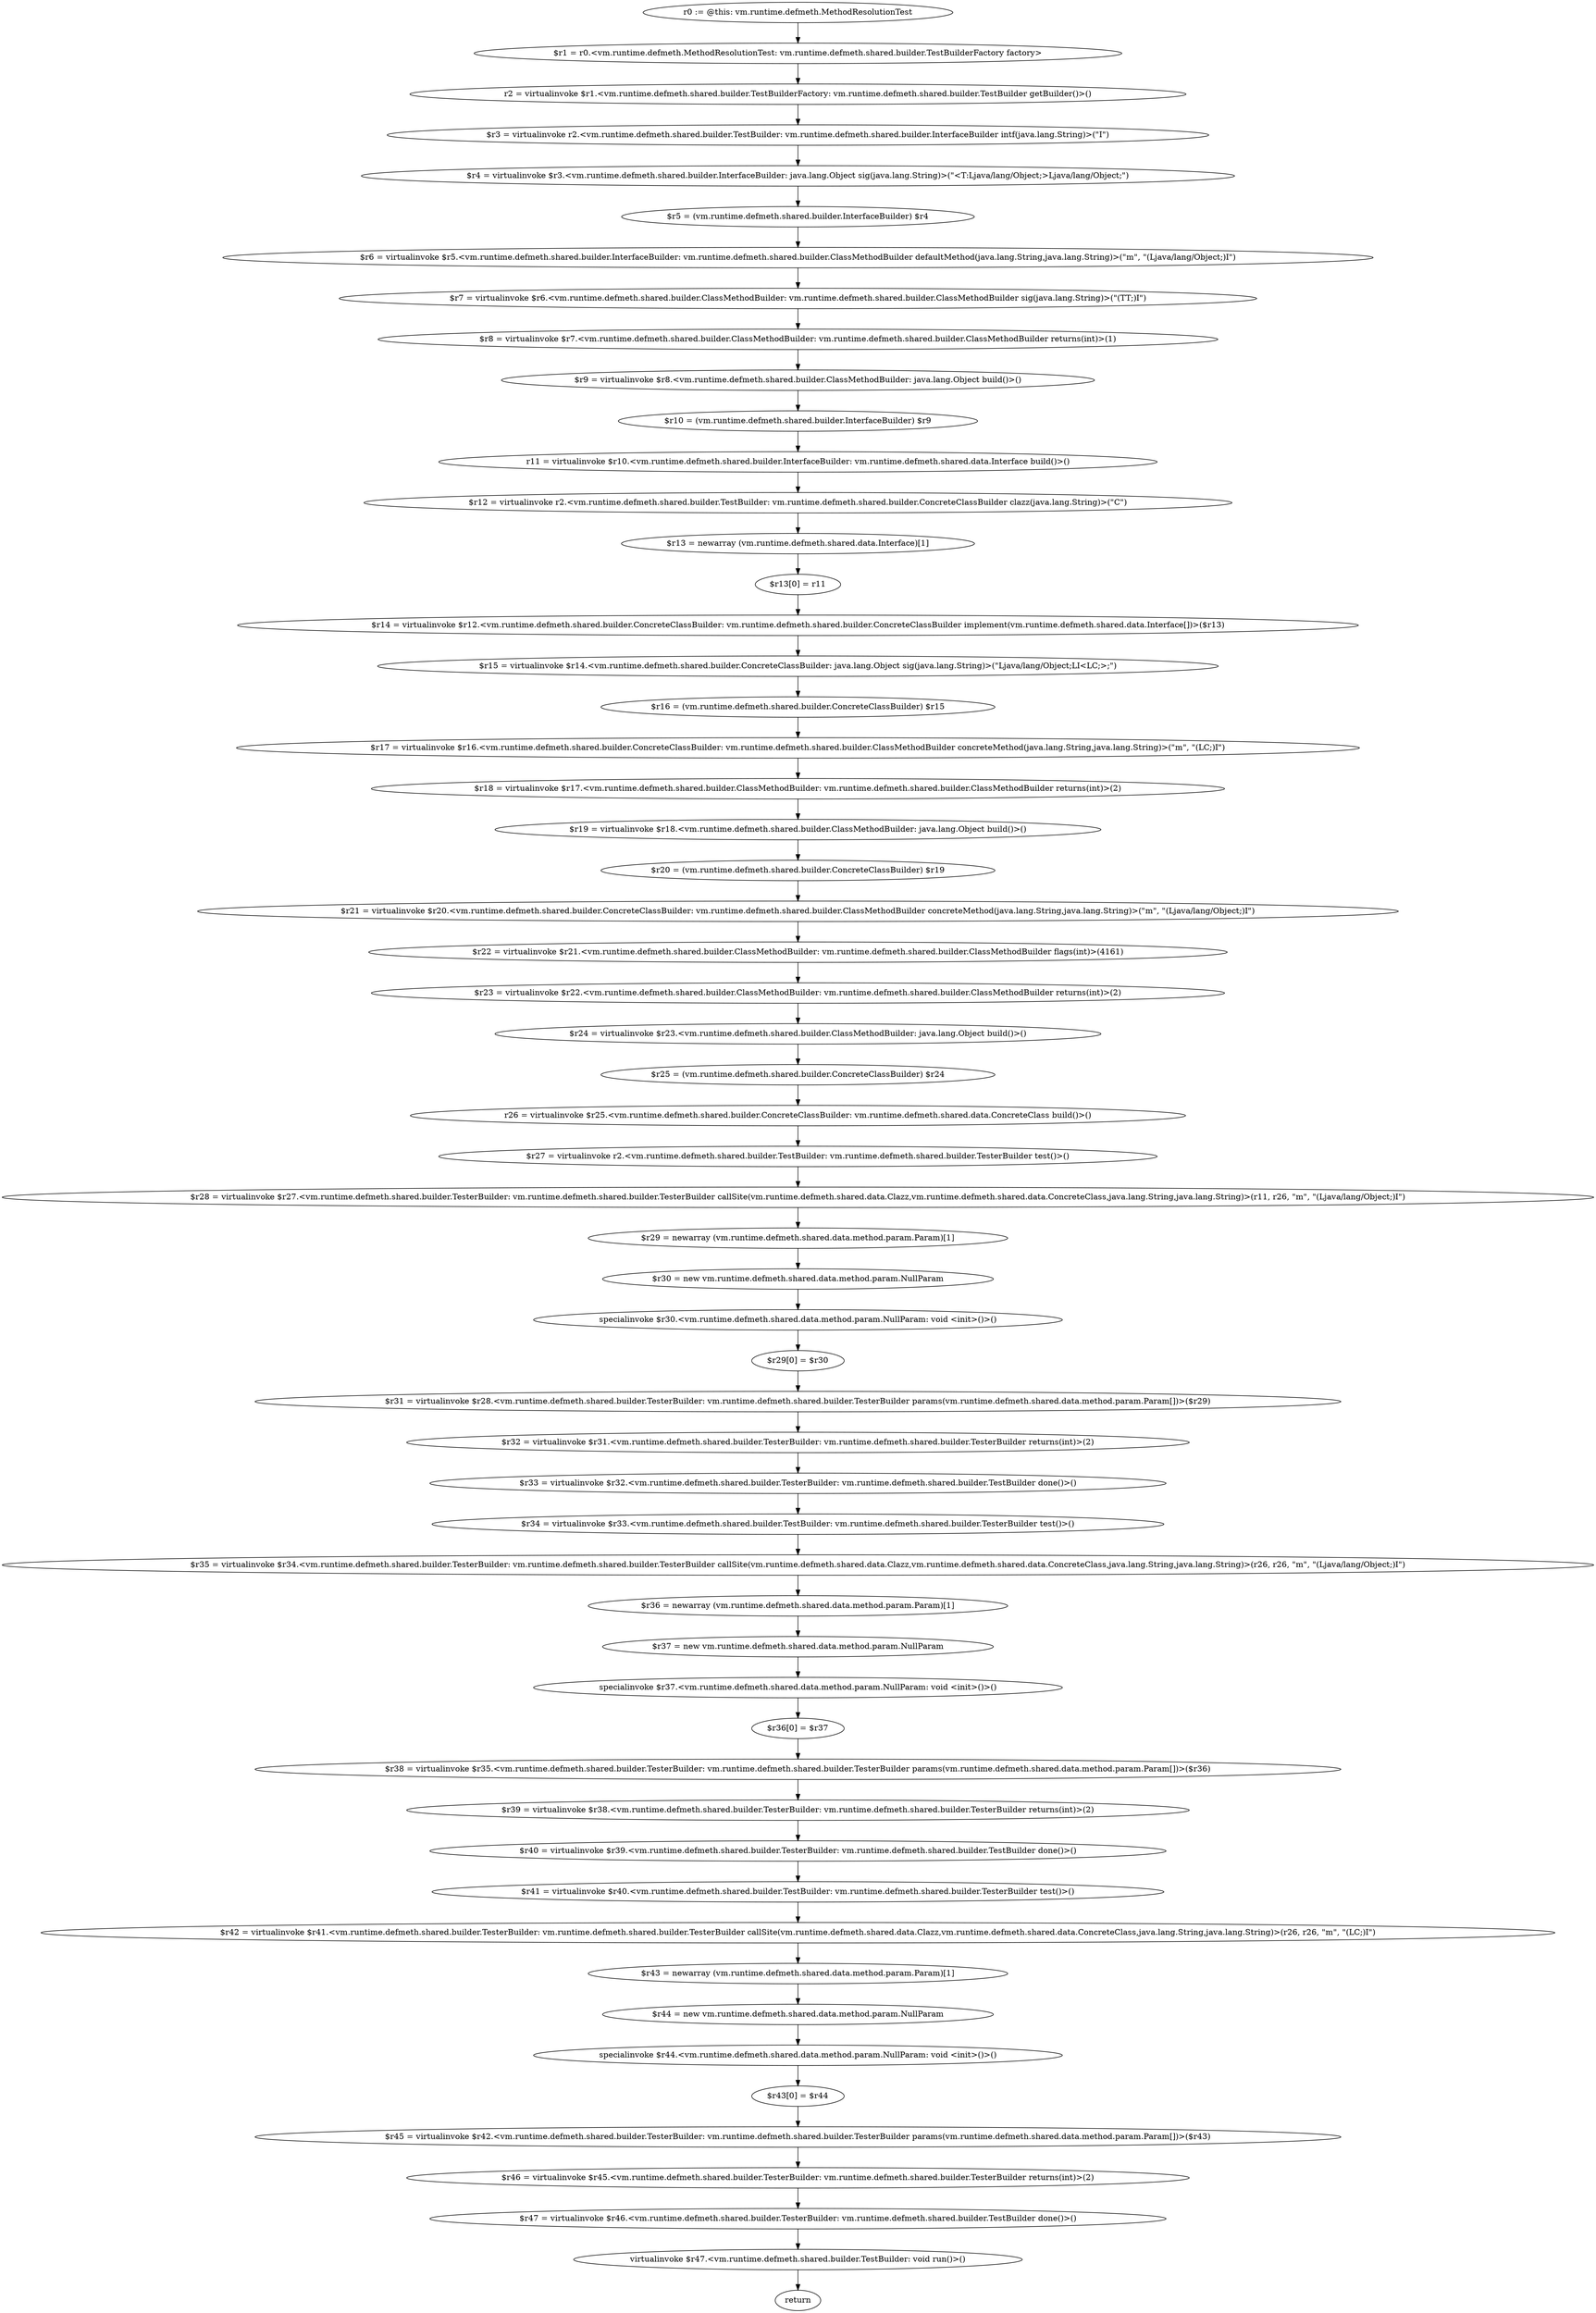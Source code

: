 digraph "unitGraph" {
    "r0 := @this: vm.runtime.defmeth.MethodResolutionTest"
    "$r1 = r0.<vm.runtime.defmeth.MethodResolutionTest: vm.runtime.defmeth.shared.builder.TestBuilderFactory factory>"
    "r2 = virtualinvoke $r1.<vm.runtime.defmeth.shared.builder.TestBuilderFactory: vm.runtime.defmeth.shared.builder.TestBuilder getBuilder()>()"
    "$r3 = virtualinvoke r2.<vm.runtime.defmeth.shared.builder.TestBuilder: vm.runtime.defmeth.shared.builder.InterfaceBuilder intf(java.lang.String)>(\"I\")"
    "$r4 = virtualinvoke $r3.<vm.runtime.defmeth.shared.builder.InterfaceBuilder: java.lang.Object sig(java.lang.String)>(\"<T:Ljava/lang/Object;>Ljava/lang/Object;\")"
    "$r5 = (vm.runtime.defmeth.shared.builder.InterfaceBuilder) $r4"
    "$r6 = virtualinvoke $r5.<vm.runtime.defmeth.shared.builder.InterfaceBuilder: vm.runtime.defmeth.shared.builder.ClassMethodBuilder defaultMethod(java.lang.String,java.lang.String)>(\"m\", \"(Ljava/lang/Object;)I\")"
    "$r7 = virtualinvoke $r6.<vm.runtime.defmeth.shared.builder.ClassMethodBuilder: vm.runtime.defmeth.shared.builder.ClassMethodBuilder sig(java.lang.String)>(\"(TT;)I\")"
    "$r8 = virtualinvoke $r7.<vm.runtime.defmeth.shared.builder.ClassMethodBuilder: vm.runtime.defmeth.shared.builder.ClassMethodBuilder returns(int)>(1)"
    "$r9 = virtualinvoke $r8.<vm.runtime.defmeth.shared.builder.ClassMethodBuilder: java.lang.Object build()>()"
    "$r10 = (vm.runtime.defmeth.shared.builder.InterfaceBuilder) $r9"
    "r11 = virtualinvoke $r10.<vm.runtime.defmeth.shared.builder.InterfaceBuilder: vm.runtime.defmeth.shared.data.Interface build()>()"
    "$r12 = virtualinvoke r2.<vm.runtime.defmeth.shared.builder.TestBuilder: vm.runtime.defmeth.shared.builder.ConcreteClassBuilder clazz(java.lang.String)>(\"C\")"
    "$r13 = newarray (vm.runtime.defmeth.shared.data.Interface)[1]"
    "$r13[0] = r11"
    "$r14 = virtualinvoke $r12.<vm.runtime.defmeth.shared.builder.ConcreteClassBuilder: vm.runtime.defmeth.shared.builder.ConcreteClassBuilder implement(vm.runtime.defmeth.shared.data.Interface[])>($r13)"
    "$r15 = virtualinvoke $r14.<vm.runtime.defmeth.shared.builder.ConcreteClassBuilder: java.lang.Object sig(java.lang.String)>(\"Ljava/lang/Object;LI<LC;>;\")"
    "$r16 = (vm.runtime.defmeth.shared.builder.ConcreteClassBuilder) $r15"
    "$r17 = virtualinvoke $r16.<vm.runtime.defmeth.shared.builder.ConcreteClassBuilder: vm.runtime.defmeth.shared.builder.ClassMethodBuilder concreteMethod(java.lang.String,java.lang.String)>(\"m\", \"(LC;)I\")"
    "$r18 = virtualinvoke $r17.<vm.runtime.defmeth.shared.builder.ClassMethodBuilder: vm.runtime.defmeth.shared.builder.ClassMethodBuilder returns(int)>(2)"
    "$r19 = virtualinvoke $r18.<vm.runtime.defmeth.shared.builder.ClassMethodBuilder: java.lang.Object build()>()"
    "$r20 = (vm.runtime.defmeth.shared.builder.ConcreteClassBuilder) $r19"
    "$r21 = virtualinvoke $r20.<vm.runtime.defmeth.shared.builder.ConcreteClassBuilder: vm.runtime.defmeth.shared.builder.ClassMethodBuilder concreteMethod(java.lang.String,java.lang.String)>(\"m\", \"(Ljava/lang/Object;)I\")"
    "$r22 = virtualinvoke $r21.<vm.runtime.defmeth.shared.builder.ClassMethodBuilder: vm.runtime.defmeth.shared.builder.ClassMethodBuilder flags(int)>(4161)"
    "$r23 = virtualinvoke $r22.<vm.runtime.defmeth.shared.builder.ClassMethodBuilder: vm.runtime.defmeth.shared.builder.ClassMethodBuilder returns(int)>(2)"
    "$r24 = virtualinvoke $r23.<vm.runtime.defmeth.shared.builder.ClassMethodBuilder: java.lang.Object build()>()"
    "$r25 = (vm.runtime.defmeth.shared.builder.ConcreteClassBuilder) $r24"
    "r26 = virtualinvoke $r25.<vm.runtime.defmeth.shared.builder.ConcreteClassBuilder: vm.runtime.defmeth.shared.data.ConcreteClass build()>()"
    "$r27 = virtualinvoke r2.<vm.runtime.defmeth.shared.builder.TestBuilder: vm.runtime.defmeth.shared.builder.TesterBuilder test()>()"
    "$r28 = virtualinvoke $r27.<vm.runtime.defmeth.shared.builder.TesterBuilder: vm.runtime.defmeth.shared.builder.TesterBuilder callSite(vm.runtime.defmeth.shared.data.Clazz,vm.runtime.defmeth.shared.data.ConcreteClass,java.lang.String,java.lang.String)>(r11, r26, \"m\", \"(Ljava/lang/Object;)I\")"
    "$r29 = newarray (vm.runtime.defmeth.shared.data.method.param.Param)[1]"
    "$r30 = new vm.runtime.defmeth.shared.data.method.param.NullParam"
    "specialinvoke $r30.<vm.runtime.defmeth.shared.data.method.param.NullParam: void <init>()>()"
    "$r29[0] = $r30"
    "$r31 = virtualinvoke $r28.<vm.runtime.defmeth.shared.builder.TesterBuilder: vm.runtime.defmeth.shared.builder.TesterBuilder params(vm.runtime.defmeth.shared.data.method.param.Param[])>($r29)"
    "$r32 = virtualinvoke $r31.<vm.runtime.defmeth.shared.builder.TesterBuilder: vm.runtime.defmeth.shared.builder.TesterBuilder returns(int)>(2)"
    "$r33 = virtualinvoke $r32.<vm.runtime.defmeth.shared.builder.TesterBuilder: vm.runtime.defmeth.shared.builder.TestBuilder done()>()"
    "$r34 = virtualinvoke $r33.<vm.runtime.defmeth.shared.builder.TestBuilder: vm.runtime.defmeth.shared.builder.TesterBuilder test()>()"
    "$r35 = virtualinvoke $r34.<vm.runtime.defmeth.shared.builder.TesterBuilder: vm.runtime.defmeth.shared.builder.TesterBuilder callSite(vm.runtime.defmeth.shared.data.Clazz,vm.runtime.defmeth.shared.data.ConcreteClass,java.lang.String,java.lang.String)>(r26, r26, \"m\", \"(Ljava/lang/Object;)I\")"
    "$r36 = newarray (vm.runtime.defmeth.shared.data.method.param.Param)[1]"
    "$r37 = new vm.runtime.defmeth.shared.data.method.param.NullParam"
    "specialinvoke $r37.<vm.runtime.defmeth.shared.data.method.param.NullParam: void <init>()>()"
    "$r36[0] = $r37"
    "$r38 = virtualinvoke $r35.<vm.runtime.defmeth.shared.builder.TesterBuilder: vm.runtime.defmeth.shared.builder.TesterBuilder params(vm.runtime.defmeth.shared.data.method.param.Param[])>($r36)"
    "$r39 = virtualinvoke $r38.<vm.runtime.defmeth.shared.builder.TesterBuilder: vm.runtime.defmeth.shared.builder.TesterBuilder returns(int)>(2)"
    "$r40 = virtualinvoke $r39.<vm.runtime.defmeth.shared.builder.TesterBuilder: vm.runtime.defmeth.shared.builder.TestBuilder done()>()"
    "$r41 = virtualinvoke $r40.<vm.runtime.defmeth.shared.builder.TestBuilder: vm.runtime.defmeth.shared.builder.TesterBuilder test()>()"
    "$r42 = virtualinvoke $r41.<vm.runtime.defmeth.shared.builder.TesterBuilder: vm.runtime.defmeth.shared.builder.TesterBuilder callSite(vm.runtime.defmeth.shared.data.Clazz,vm.runtime.defmeth.shared.data.ConcreteClass,java.lang.String,java.lang.String)>(r26, r26, \"m\", \"(LC;)I\")"
    "$r43 = newarray (vm.runtime.defmeth.shared.data.method.param.Param)[1]"
    "$r44 = new vm.runtime.defmeth.shared.data.method.param.NullParam"
    "specialinvoke $r44.<vm.runtime.defmeth.shared.data.method.param.NullParam: void <init>()>()"
    "$r43[0] = $r44"
    "$r45 = virtualinvoke $r42.<vm.runtime.defmeth.shared.builder.TesterBuilder: vm.runtime.defmeth.shared.builder.TesterBuilder params(vm.runtime.defmeth.shared.data.method.param.Param[])>($r43)"
    "$r46 = virtualinvoke $r45.<vm.runtime.defmeth.shared.builder.TesterBuilder: vm.runtime.defmeth.shared.builder.TesterBuilder returns(int)>(2)"
    "$r47 = virtualinvoke $r46.<vm.runtime.defmeth.shared.builder.TesterBuilder: vm.runtime.defmeth.shared.builder.TestBuilder done()>()"
    "virtualinvoke $r47.<vm.runtime.defmeth.shared.builder.TestBuilder: void run()>()"
    "return"
    "r0 := @this: vm.runtime.defmeth.MethodResolutionTest"->"$r1 = r0.<vm.runtime.defmeth.MethodResolutionTest: vm.runtime.defmeth.shared.builder.TestBuilderFactory factory>";
    "$r1 = r0.<vm.runtime.defmeth.MethodResolutionTest: vm.runtime.defmeth.shared.builder.TestBuilderFactory factory>"->"r2 = virtualinvoke $r1.<vm.runtime.defmeth.shared.builder.TestBuilderFactory: vm.runtime.defmeth.shared.builder.TestBuilder getBuilder()>()";
    "r2 = virtualinvoke $r1.<vm.runtime.defmeth.shared.builder.TestBuilderFactory: vm.runtime.defmeth.shared.builder.TestBuilder getBuilder()>()"->"$r3 = virtualinvoke r2.<vm.runtime.defmeth.shared.builder.TestBuilder: vm.runtime.defmeth.shared.builder.InterfaceBuilder intf(java.lang.String)>(\"I\")";
    "$r3 = virtualinvoke r2.<vm.runtime.defmeth.shared.builder.TestBuilder: vm.runtime.defmeth.shared.builder.InterfaceBuilder intf(java.lang.String)>(\"I\")"->"$r4 = virtualinvoke $r3.<vm.runtime.defmeth.shared.builder.InterfaceBuilder: java.lang.Object sig(java.lang.String)>(\"<T:Ljava/lang/Object;>Ljava/lang/Object;\")";
    "$r4 = virtualinvoke $r3.<vm.runtime.defmeth.shared.builder.InterfaceBuilder: java.lang.Object sig(java.lang.String)>(\"<T:Ljava/lang/Object;>Ljava/lang/Object;\")"->"$r5 = (vm.runtime.defmeth.shared.builder.InterfaceBuilder) $r4";
    "$r5 = (vm.runtime.defmeth.shared.builder.InterfaceBuilder) $r4"->"$r6 = virtualinvoke $r5.<vm.runtime.defmeth.shared.builder.InterfaceBuilder: vm.runtime.defmeth.shared.builder.ClassMethodBuilder defaultMethod(java.lang.String,java.lang.String)>(\"m\", \"(Ljava/lang/Object;)I\")";
    "$r6 = virtualinvoke $r5.<vm.runtime.defmeth.shared.builder.InterfaceBuilder: vm.runtime.defmeth.shared.builder.ClassMethodBuilder defaultMethod(java.lang.String,java.lang.String)>(\"m\", \"(Ljava/lang/Object;)I\")"->"$r7 = virtualinvoke $r6.<vm.runtime.defmeth.shared.builder.ClassMethodBuilder: vm.runtime.defmeth.shared.builder.ClassMethodBuilder sig(java.lang.String)>(\"(TT;)I\")";
    "$r7 = virtualinvoke $r6.<vm.runtime.defmeth.shared.builder.ClassMethodBuilder: vm.runtime.defmeth.shared.builder.ClassMethodBuilder sig(java.lang.String)>(\"(TT;)I\")"->"$r8 = virtualinvoke $r7.<vm.runtime.defmeth.shared.builder.ClassMethodBuilder: vm.runtime.defmeth.shared.builder.ClassMethodBuilder returns(int)>(1)";
    "$r8 = virtualinvoke $r7.<vm.runtime.defmeth.shared.builder.ClassMethodBuilder: vm.runtime.defmeth.shared.builder.ClassMethodBuilder returns(int)>(1)"->"$r9 = virtualinvoke $r8.<vm.runtime.defmeth.shared.builder.ClassMethodBuilder: java.lang.Object build()>()";
    "$r9 = virtualinvoke $r8.<vm.runtime.defmeth.shared.builder.ClassMethodBuilder: java.lang.Object build()>()"->"$r10 = (vm.runtime.defmeth.shared.builder.InterfaceBuilder) $r9";
    "$r10 = (vm.runtime.defmeth.shared.builder.InterfaceBuilder) $r9"->"r11 = virtualinvoke $r10.<vm.runtime.defmeth.shared.builder.InterfaceBuilder: vm.runtime.defmeth.shared.data.Interface build()>()";
    "r11 = virtualinvoke $r10.<vm.runtime.defmeth.shared.builder.InterfaceBuilder: vm.runtime.defmeth.shared.data.Interface build()>()"->"$r12 = virtualinvoke r2.<vm.runtime.defmeth.shared.builder.TestBuilder: vm.runtime.defmeth.shared.builder.ConcreteClassBuilder clazz(java.lang.String)>(\"C\")";
    "$r12 = virtualinvoke r2.<vm.runtime.defmeth.shared.builder.TestBuilder: vm.runtime.defmeth.shared.builder.ConcreteClassBuilder clazz(java.lang.String)>(\"C\")"->"$r13 = newarray (vm.runtime.defmeth.shared.data.Interface)[1]";
    "$r13 = newarray (vm.runtime.defmeth.shared.data.Interface)[1]"->"$r13[0] = r11";
    "$r13[0] = r11"->"$r14 = virtualinvoke $r12.<vm.runtime.defmeth.shared.builder.ConcreteClassBuilder: vm.runtime.defmeth.shared.builder.ConcreteClassBuilder implement(vm.runtime.defmeth.shared.data.Interface[])>($r13)";
    "$r14 = virtualinvoke $r12.<vm.runtime.defmeth.shared.builder.ConcreteClassBuilder: vm.runtime.defmeth.shared.builder.ConcreteClassBuilder implement(vm.runtime.defmeth.shared.data.Interface[])>($r13)"->"$r15 = virtualinvoke $r14.<vm.runtime.defmeth.shared.builder.ConcreteClassBuilder: java.lang.Object sig(java.lang.String)>(\"Ljava/lang/Object;LI<LC;>;\")";
    "$r15 = virtualinvoke $r14.<vm.runtime.defmeth.shared.builder.ConcreteClassBuilder: java.lang.Object sig(java.lang.String)>(\"Ljava/lang/Object;LI<LC;>;\")"->"$r16 = (vm.runtime.defmeth.shared.builder.ConcreteClassBuilder) $r15";
    "$r16 = (vm.runtime.defmeth.shared.builder.ConcreteClassBuilder) $r15"->"$r17 = virtualinvoke $r16.<vm.runtime.defmeth.shared.builder.ConcreteClassBuilder: vm.runtime.defmeth.shared.builder.ClassMethodBuilder concreteMethod(java.lang.String,java.lang.String)>(\"m\", \"(LC;)I\")";
    "$r17 = virtualinvoke $r16.<vm.runtime.defmeth.shared.builder.ConcreteClassBuilder: vm.runtime.defmeth.shared.builder.ClassMethodBuilder concreteMethod(java.lang.String,java.lang.String)>(\"m\", \"(LC;)I\")"->"$r18 = virtualinvoke $r17.<vm.runtime.defmeth.shared.builder.ClassMethodBuilder: vm.runtime.defmeth.shared.builder.ClassMethodBuilder returns(int)>(2)";
    "$r18 = virtualinvoke $r17.<vm.runtime.defmeth.shared.builder.ClassMethodBuilder: vm.runtime.defmeth.shared.builder.ClassMethodBuilder returns(int)>(2)"->"$r19 = virtualinvoke $r18.<vm.runtime.defmeth.shared.builder.ClassMethodBuilder: java.lang.Object build()>()";
    "$r19 = virtualinvoke $r18.<vm.runtime.defmeth.shared.builder.ClassMethodBuilder: java.lang.Object build()>()"->"$r20 = (vm.runtime.defmeth.shared.builder.ConcreteClassBuilder) $r19";
    "$r20 = (vm.runtime.defmeth.shared.builder.ConcreteClassBuilder) $r19"->"$r21 = virtualinvoke $r20.<vm.runtime.defmeth.shared.builder.ConcreteClassBuilder: vm.runtime.defmeth.shared.builder.ClassMethodBuilder concreteMethod(java.lang.String,java.lang.String)>(\"m\", \"(Ljava/lang/Object;)I\")";
    "$r21 = virtualinvoke $r20.<vm.runtime.defmeth.shared.builder.ConcreteClassBuilder: vm.runtime.defmeth.shared.builder.ClassMethodBuilder concreteMethod(java.lang.String,java.lang.String)>(\"m\", \"(Ljava/lang/Object;)I\")"->"$r22 = virtualinvoke $r21.<vm.runtime.defmeth.shared.builder.ClassMethodBuilder: vm.runtime.defmeth.shared.builder.ClassMethodBuilder flags(int)>(4161)";
    "$r22 = virtualinvoke $r21.<vm.runtime.defmeth.shared.builder.ClassMethodBuilder: vm.runtime.defmeth.shared.builder.ClassMethodBuilder flags(int)>(4161)"->"$r23 = virtualinvoke $r22.<vm.runtime.defmeth.shared.builder.ClassMethodBuilder: vm.runtime.defmeth.shared.builder.ClassMethodBuilder returns(int)>(2)";
    "$r23 = virtualinvoke $r22.<vm.runtime.defmeth.shared.builder.ClassMethodBuilder: vm.runtime.defmeth.shared.builder.ClassMethodBuilder returns(int)>(2)"->"$r24 = virtualinvoke $r23.<vm.runtime.defmeth.shared.builder.ClassMethodBuilder: java.lang.Object build()>()";
    "$r24 = virtualinvoke $r23.<vm.runtime.defmeth.shared.builder.ClassMethodBuilder: java.lang.Object build()>()"->"$r25 = (vm.runtime.defmeth.shared.builder.ConcreteClassBuilder) $r24";
    "$r25 = (vm.runtime.defmeth.shared.builder.ConcreteClassBuilder) $r24"->"r26 = virtualinvoke $r25.<vm.runtime.defmeth.shared.builder.ConcreteClassBuilder: vm.runtime.defmeth.shared.data.ConcreteClass build()>()";
    "r26 = virtualinvoke $r25.<vm.runtime.defmeth.shared.builder.ConcreteClassBuilder: vm.runtime.defmeth.shared.data.ConcreteClass build()>()"->"$r27 = virtualinvoke r2.<vm.runtime.defmeth.shared.builder.TestBuilder: vm.runtime.defmeth.shared.builder.TesterBuilder test()>()";
    "$r27 = virtualinvoke r2.<vm.runtime.defmeth.shared.builder.TestBuilder: vm.runtime.defmeth.shared.builder.TesterBuilder test()>()"->"$r28 = virtualinvoke $r27.<vm.runtime.defmeth.shared.builder.TesterBuilder: vm.runtime.defmeth.shared.builder.TesterBuilder callSite(vm.runtime.defmeth.shared.data.Clazz,vm.runtime.defmeth.shared.data.ConcreteClass,java.lang.String,java.lang.String)>(r11, r26, \"m\", \"(Ljava/lang/Object;)I\")";
    "$r28 = virtualinvoke $r27.<vm.runtime.defmeth.shared.builder.TesterBuilder: vm.runtime.defmeth.shared.builder.TesterBuilder callSite(vm.runtime.defmeth.shared.data.Clazz,vm.runtime.defmeth.shared.data.ConcreteClass,java.lang.String,java.lang.String)>(r11, r26, \"m\", \"(Ljava/lang/Object;)I\")"->"$r29 = newarray (vm.runtime.defmeth.shared.data.method.param.Param)[1]";
    "$r29 = newarray (vm.runtime.defmeth.shared.data.method.param.Param)[1]"->"$r30 = new vm.runtime.defmeth.shared.data.method.param.NullParam";
    "$r30 = new vm.runtime.defmeth.shared.data.method.param.NullParam"->"specialinvoke $r30.<vm.runtime.defmeth.shared.data.method.param.NullParam: void <init>()>()";
    "specialinvoke $r30.<vm.runtime.defmeth.shared.data.method.param.NullParam: void <init>()>()"->"$r29[0] = $r30";
    "$r29[0] = $r30"->"$r31 = virtualinvoke $r28.<vm.runtime.defmeth.shared.builder.TesterBuilder: vm.runtime.defmeth.shared.builder.TesterBuilder params(vm.runtime.defmeth.shared.data.method.param.Param[])>($r29)";
    "$r31 = virtualinvoke $r28.<vm.runtime.defmeth.shared.builder.TesterBuilder: vm.runtime.defmeth.shared.builder.TesterBuilder params(vm.runtime.defmeth.shared.data.method.param.Param[])>($r29)"->"$r32 = virtualinvoke $r31.<vm.runtime.defmeth.shared.builder.TesterBuilder: vm.runtime.defmeth.shared.builder.TesterBuilder returns(int)>(2)";
    "$r32 = virtualinvoke $r31.<vm.runtime.defmeth.shared.builder.TesterBuilder: vm.runtime.defmeth.shared.builder.TesterBuilder returns(int)>(2)"->"$r33 = virtualinvoke $r32.<vm.runtime.defmeth.shared.builder.TesterBuilder: vm.runtime.defmeth.shared.builder.TestBuilder done()>()";
    "$r33 = virtualinvoke $r32.<vm.runtime.defmeth.shared.builder.TesterBuilder: vm.runtime.defmeth.shared.builder.TestBuilder done()>()"->"$r34 = virtualinvoke $r33.<vm.runtime.defmeth.shared.builder.TestBuilder: vm.runtime.defmeth.shared.builder.TesterBuilder test()>()";
    "$r34 = virtualinvoke $r33.<vm.runtime.defmeth.shared.builder.TestBuilder: vm.runtime.defmeth.shared.builder.TesterBuilder test()>()"->"$r35 = virtualinvoke $r34.<vm.runtime.defmeth.shared.builder.TesterBuilder: vm.runtime.defmeth.shared.builder.TesterBuilder callSite(vm.runtime.defmeth.shared.data.Clazz,vm.runtime.defmeth.shared.data.ConcreteClass,java.lang.String,java.lang.String)>(r26, r26, \"m\", \"(Ljava/lang/Object;)I\")";
    "$r35 = virtualinvoke $r34.<vm.runtime.defmeth.shared.builder.TesterBuilder: vm.runtime.defmeth.shared.builder.TesterBuilder callSite(vm.runtime.defmeth.shared.data.Clazz,vm.runtime.defmeth.shared.data.ConcreteClass,java.lang.String,java.lang.String)>(r26, r26, \"m\", \"(Ljava/lang/Object;)I\")"->"$r36 = newarray (vm.runtime.defmeth.shared.data.method.param.Param)[1]";
    "$r36 = newarray (vm.runtime.defmeth.shared.data.method.param.Param)[1]"->"$r37 = new vm.runtime.defmeth.shared.data.method.param.NullParam";
    "$r37 = new vm.runtime.defmeth.shared.data.method.param.NullParam"->"specialinvoke $r37.<vm.runtime.defmeth.shared.data.method.param.NullParam: void <init>()>()";
    "specialinvoke $r37.<vm.runtime.defmeth.shared.data.method.param.NullParam: void <init>()>()"->"$r36[0] = $r37";
    "$r36[0] = $r37"->"$r38 = virtualinvoke $r35.<vm.runtime.defmeth.shared.builder.TesterBuilder: vm.runtime.defmeth.shared.builder.TesterBuilder params(vm.runtime.defmeth.shared.data.method.param.Param[])>($r36)";
    "$r38 = virtualinvoke $r35.<vm.runtime.defmeth.shared.builder.TesterBuilder: vm.runtime.defmeth.shared.builder.TesterBuilder params(vm.runtime.defmeth.shared.data.method.param.Param[])>($r36)"->"$r39 = virtualinvoke $r38.<vm.runtime.defmeth.shared.builder.TesterBuilder: vm.runtime.defmeth.shared.builder.TesterBuilder returns(int)>(2)";
    "$r39 = virtualinvoke $r38.<vm.runtime.defmeth.shared.builder.TesterBuilder: vm.runtime.defmeth.shared.builder.TesterBuilder returns(int)>(2)"->"$r40 = virtualinvoke $r39.<vm.runtime.defmeth.shared.builder.TesterBuilder: vm.runtime.defmeth.shared.builder.TestBuilder done()>()";
    "$r40 = virtualinvoke $r39.<vm.runtime.defmeth.shared.builder.TesterBuilder: vm.runtime.defmeth.shared.builder.TestBuilder done()>()"->"$r41 = virtualinvoke $r40.<vm.runtime.defmeth.shared.builder.TestBuilder: vm.runtime.defmeth.shared.builder.TesterBuilder test()>()";
    "$r41 = virtualinvoke $r40.<vm.runtime.defmeth.shared.builder.TestBuilder: vm.runtime.defmeth.shared.builder.TesterBuilder test()>()"->"$r42 = virtualinvoke $r41.<vm.runtime.defmeth.shared.builder.TesterBuilder: vm.runtime.defmeth.shared.builder.TesterBuilder callSite(vm.runtime.defmeth.shared.data.Clazz,vm.runtime.defmeth.shared.data.ConcreteClass,java.lang.String,java.lang.String)>(r26, r26, \"m\", \"(LC;)I\")";
    "$r42 = virtualinvoke $r41.<vm.runtime.defmeth.shared.builder.TesterBuilder: vm.runtime.defmeth.shared.builder.TesterBuilder callSite(vm.runtime.defmeth.shared.data.Clazz,vm.runtime.defmeth.shared.data.ConcreteClass,java.lang.String,java.lang.String)>(r26, r26, \"m\", \"(LC;)I\")"->"$r43 = newarray (vm.runtime.defmeth.shared.data.method.param.Param)[1]";
    "$r43 = newarray (vm.runtime.defmeth.shared.data.method.param.Param)[1]"->"$r44 = new vm.runtime.defmeth.shared.data.method.param.NullParam";
    "$r44 = new vm.runtime.defmeth.shared.data.method.param.NullParam"->"specialinvoke $r44.<vm.runtime.defmeth.shared.data.method.param.NullParam: void <init>()>()";
    "specialinvoke $r44.<vm.runtime.defmeth.shared.data.method.param.NullParam: void <init>()>()"->"$r43[0] = $r44";
    "$r43[0] = $r44"->"$r45 = virtualinvoke $r42.<vm.runtime.defmeth.shared.builder.TesterBuilder: vm.runtime.defmeth.shared.builder.TesterBuilder params(vm.runtime.defmeth.shared.data.method.param.Param[])>($r43)";
    "$r45 = virtualinvoke $r42.<vm.runtime.defmeth.shared.builder.TesterBuilder: vm.runtime.defmeth.shared.builder.TesterBuilder params(vm.runtime.defmeth.shared.data.method.param.Param[])>($r43)"->"$r46 = virtualinvoke $r45.<vm.runtime.defmeth.shared.builder.TesterBuilder: vm.runtime.defmeth.shared.builder.TesterBuilder returns(int)>(2)";
    "$r46 = virtualinvoke $r45.<vm.runtime.defmeth.shared.builder.TesterBuilder: vm.runtime.defmeth.shared.builder.TesterBuilder returns(int)>(2)"->"$r47 = virtualinvoke $r46.<vm.runtime.defmeth.shared.builder.TesterBuilder: vm.runtime.defmeth.shared.builder.TestBuilder done()>()";
    "$r47 = virtualinvoke $r46.<vm.runtime.defmeth.shared.builder.TesterBuilder: vm.runtime.defmeth.shared.builder.TestBuilder done()>()"->"virtualinvoke $r47.<vm.runtime.defmeth.shared.builder.TestBuilder: void run()>()";
    "virtualinvoke $r47.<vm.runtime.defmeth.shared.builder.TestBuilder: void run()>()"->"return";
}

